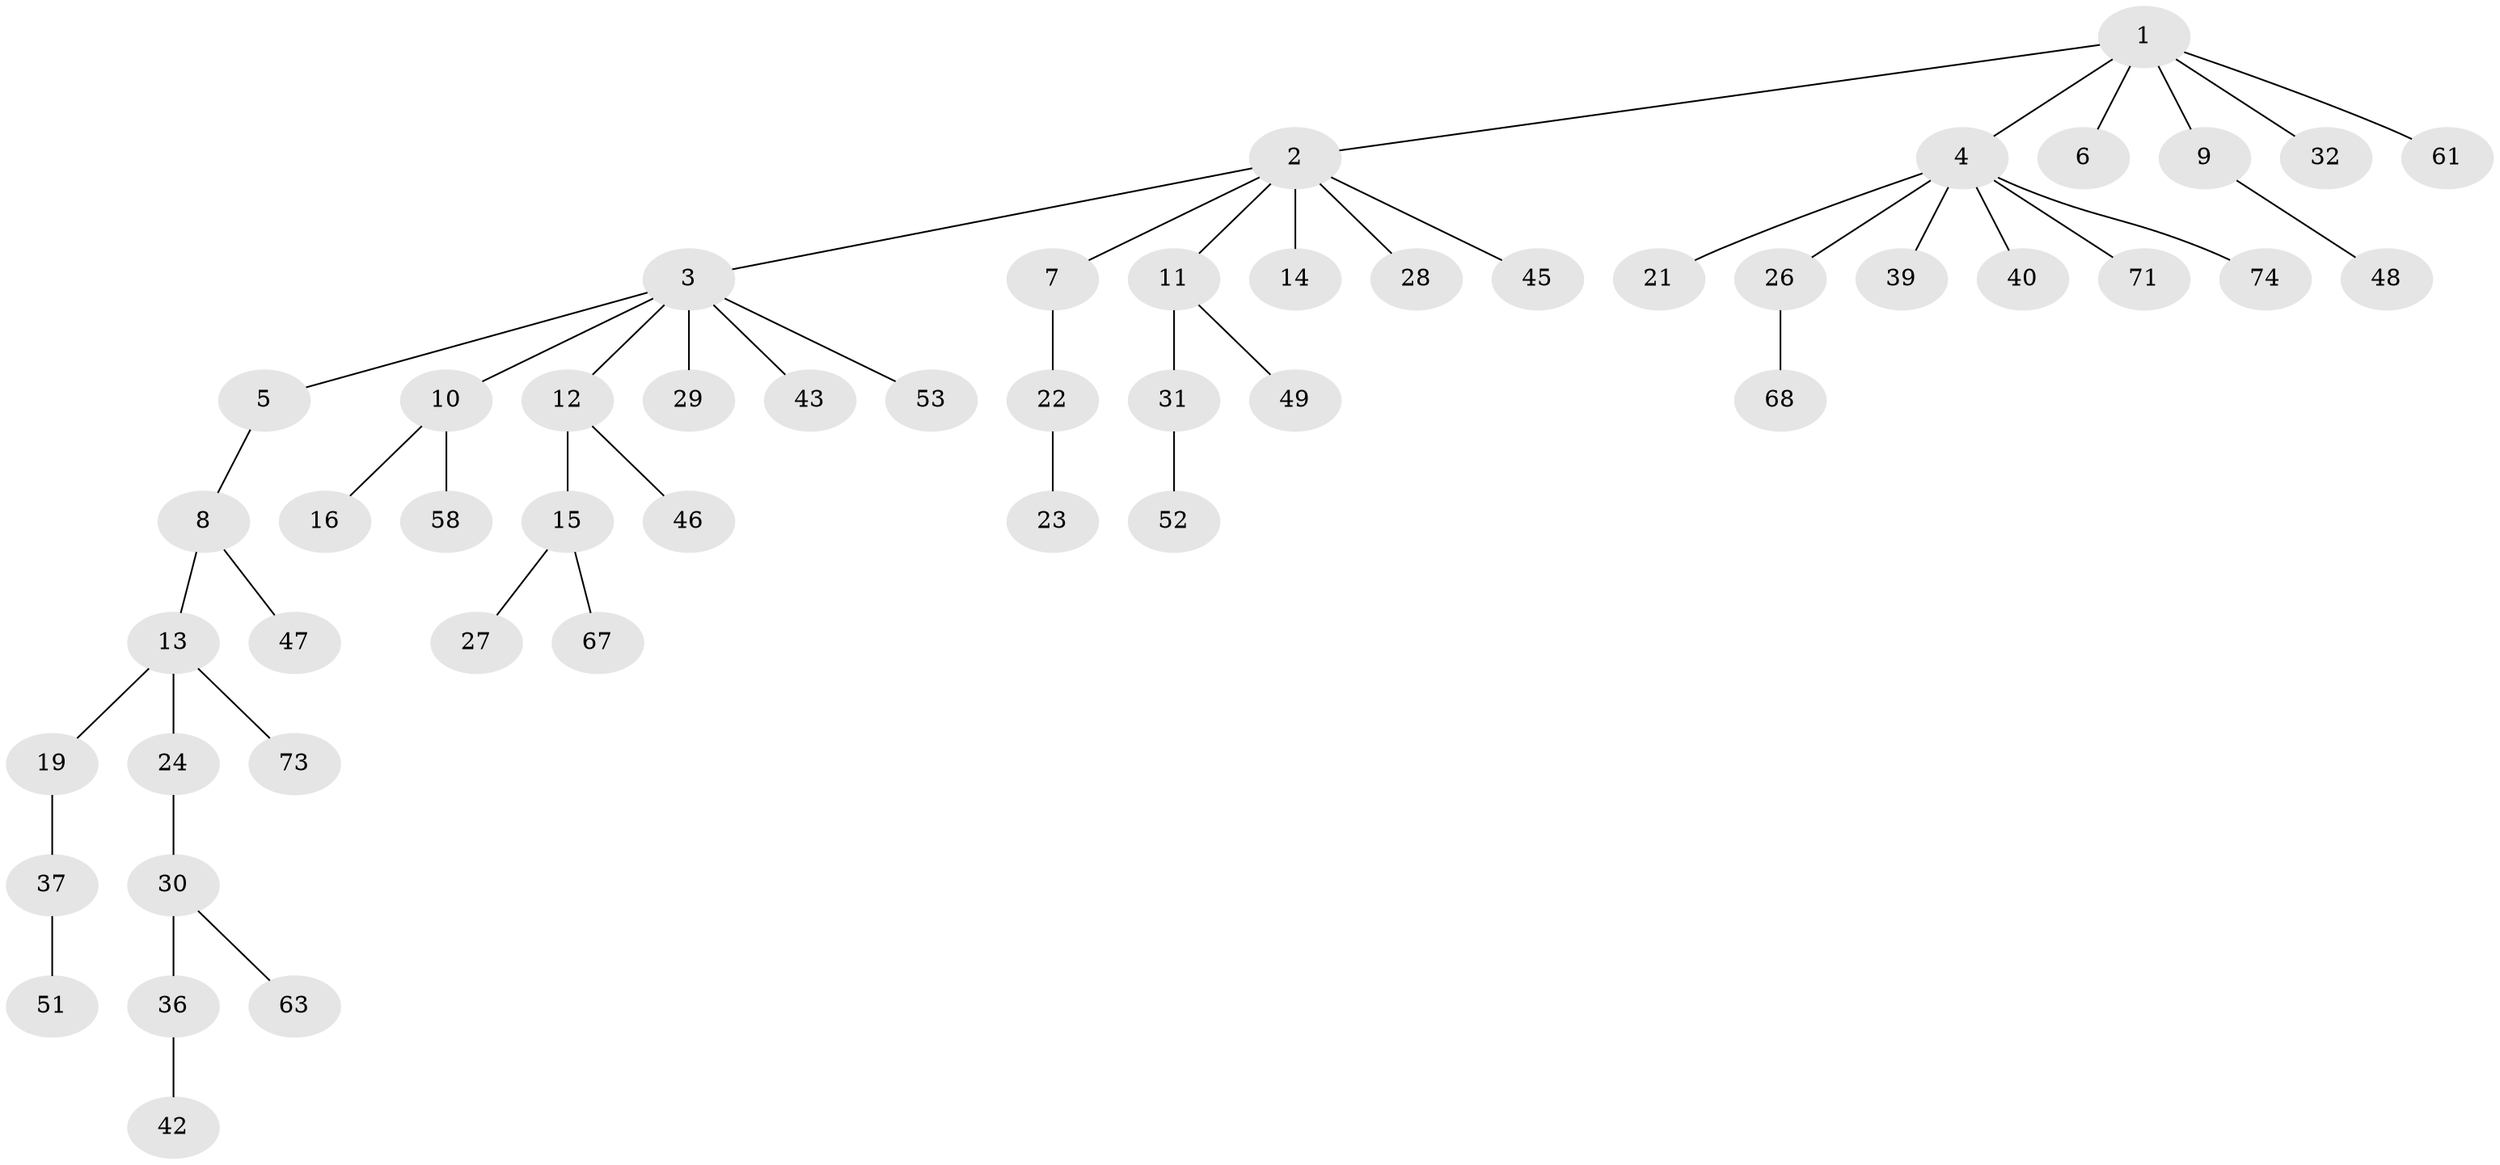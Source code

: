 // original degree distribution, {6: 0.013333333333333334, 7: 0.013333333333333334, 8: 0.013333333333333334, 4: 0.08, 2: 0.30666666666666664, 3: 0.06666666666666667, 1: 0.49333333333333335, 5: 0.013333333333333334}
// Generated by graph-tools (version 1.1) at 2025/42/03/06/25 10:42:05]
// undirected, 50 vertices, 49 edges
graph export_dot {
graph [start="1"]
  node [color=gray90,style=filled];
  1 [super="+60"];
  2 [super="+17"];
  3 [super="+57"];
  4 [super="+18"];
  5;
  6 [super="+54"];
  7 [super="+33"];
  8 [super="+64"];
  9 [super="+35"];
  10 [super="+41"];
  11 [super="+25"];
  12 [super="+20"];
  13 [super="+55"];
  14 [super="+62"];
  15 [super="+34"];
  16;
  19;
  21;
  22 [super="+75"];
  23 [super="+38"];
  24;
  26;
  27 [super="+70"];
  28 [super="+56"];
  29;
  30 [super="+50"];
  31;
  32;
  36;
  37 [super="+59"];
  39;
  40 [super="+65"];
  42 [super="+44"];
  43;
  45;
  46;
  47;
  48 [super="+69"];
  49;
  51;
  52 [super="+66"];
  53;
  58;
  61 [super="+72"];
  63;
  67;
  68;
  71;
  73;
  74;
  1 -- 2;
  1 -- 4;
  1 -- 6;
  1 -- 9;
  1 -- 32;
  1 -- 61;
  2 -- 3;
  2 -- 7;
  2 -- 11;
  2 -- 14;
  2 -- 45;
  2 -- 28;
  3 -- 5;
  3 -- 10;
  3 -- 12;
  3 -- 29;
  3 -- 43;
  3 -- 53;
  4 -- 21;
  4 -- 71;
  4 -- 74;
  4 -- 39;
  4 -- 40;
  4 -- 26;
  5 -- 8;
  7 -- 22;
  8 -- 13;
  8 -- 47;
  9 -- 48;
  10 -- 16;
  10 -- 58;
  11 -- 31;
  11 -- 49;
  12 -- 15;
  12 -- 46;
  13 -- 19;
  13 -- 24;
  13 -- 73;
  15 -- 27;
  15 -- 67;
  19 -- 37;
  22 -- 23;
  24 -- 30;
  26 -- 68;
  30 -- 36;
  30 -- 63;
  31 -- 52;
  36 -- 42;
  37 -- 51;
}
